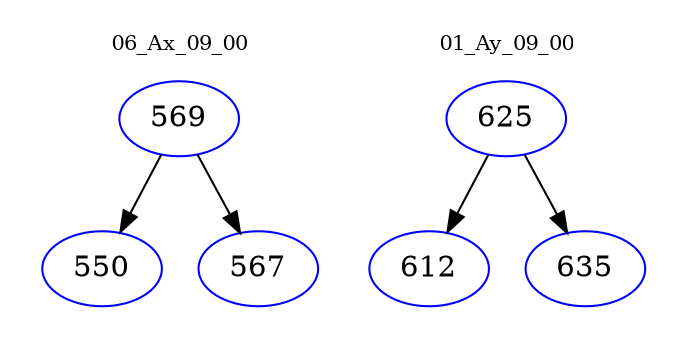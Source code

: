 digraph{
subgraph cluster_0 {
color = white
label = "06_Ax_09_00";
fontsize=10;
T0_569 [label="569", color="blue"]
T0_569 -> T0_550 [color="black"]
T0_550 [label="550", color="blue"]
T0_569 -> T0_567 [color="black"]
T0_567 [label="567", color="blue"]
}
subgraph cluster_1 {
color = white
label = "01_Ay_09_00";
fontsize=10;
T1_625 [label="625", color="blue"]
T1_625 -> T1_612 [color="black"]
T1_612 [label="612", color="blue"]
T1_625 -> T1_635 [color="black"]
T1_635 [label="635", color="blue"]
}
}

